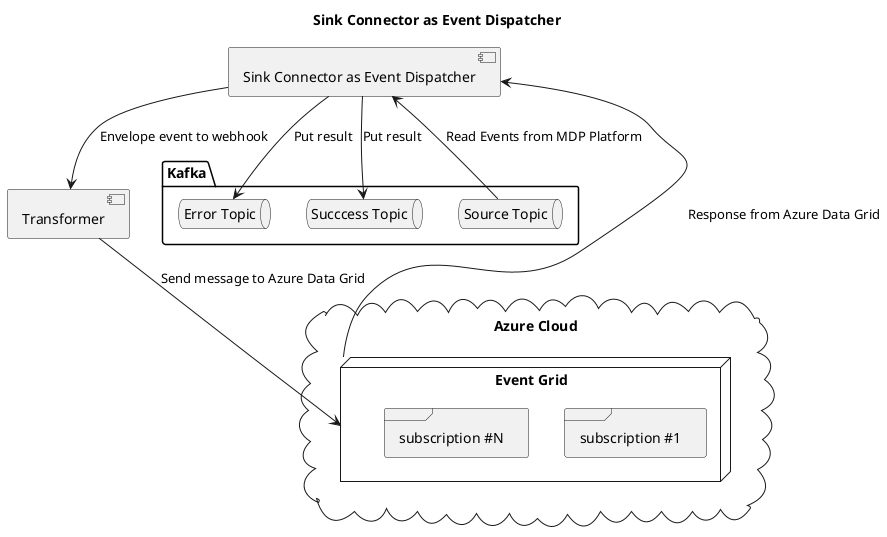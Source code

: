 @startuml
title Sink Connector as Event Dispatcher
package ka as "Kafka" {
    queue src as "Source Topic" {

    }

     queue err as "Error Topic" {

    }

     queue succ as "Succcess Topic" {

    }
}

 component ed as "Sink Connector as Event Dispatcher" {

     

    }

      component transer as "Transformer" {

    }

   

src --> ed: Read Events from MDP Platform
ed --> err: Put result
ed --> succ: Put result

cloud "Azure Cloud" as cloud {
  node eg as "Event Grid" {
      frame "subscription #1"
      frame "subscription #N"
  }
}

ed --> transer : Envelope event to webhook

transer --> eg : Send message to Azure Data Grid

eg --> ed : Response from Azure Data Grid

